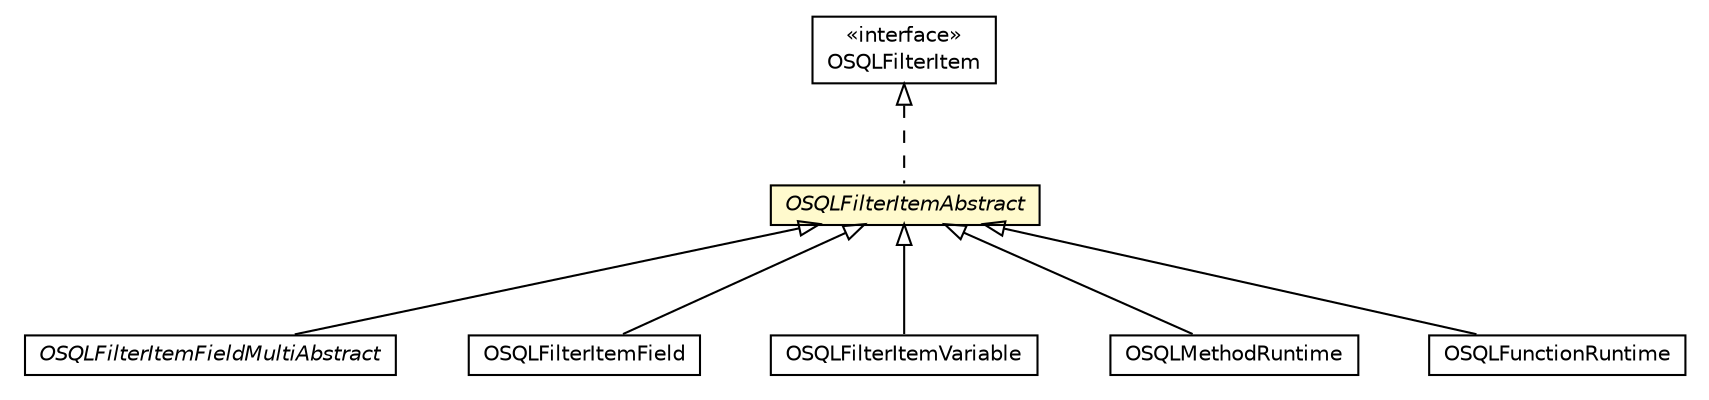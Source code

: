 #!/usr/local/bin/dot
#
# Class diagram 
# Generated by UMLGraph version R5_6-24-gf6e263 (http://www.umlgraph.org/)
#

digraph G {
	edge [fontname="Helvetica",fontsize=10,labelfontname="Helvetica",labelfontsize=10];
	node [fontname="Helvetica",fontsize=10,shape=plaintext];
	nodesep=0.25;
	ranksep=0.5;
	// com.orientechnologies.orient.core.sql.filter.OSQLFilterItemFieldMultiAbstract
	c3276469 [label=<<table title="com.orientechnologies.orient.core.sql.filter.OSQLFilterItemFieldMultiAbstract" border="0" cellborder="1" cellspacing="0" cellpadding="2" port="p" href="./OSQLFilterItemFieldMultiAbstract.html">
		<tr><td><table border="0" cellspacing="0" cellpadding="1">
<tr><td align="center" balign="center"><font face="Helvetica-Oblique"> OSQLFilterItemFieldMultiAbstract </font></td></tr>
		</table></td></tr>
		</table>>, URL="./OSQLFilterItemFieldMultiAbstract.html", fontname="Helvetica", fontcolor="black", fontsize=10.0];
	// com.orientechnologies.orient.core.sql.filter.OSQLFilterItemField
	c3276472 [label=<<table title="com.orientechnologies.orient.core.sql.filter.OSQLFilterItemField" border="0" cellborder="1" cellspacing="0" cellpadding="2" port="p" href="./OSQLFilterItemField.html">
		<tr><td><table border="0" cellspacing="0" cellpadding="1">
<tr><td align="center" balign="center"> OSQLFilterItemField </td></tr>
		</table></td></tr>
		</table>>, URL="./OSQLFilterItemField.html", fontname="Helvetica", fontcolor="black", fontsize=10.0];
	// com.orientechnologies.orient.core.sql.filter.OSQLFilterItem
	c3276478 [label=<<table title="com.orientechnologies.orient.core.sql.filter.OSQLFilterItem" border="0" cellborder="1" cellspacing="0" cellpadding="2" port="p" href="./OSQLFilterItem.html">
		<tr><td><table border="0" cellspacing="0" cellpadding="1">
<tr><td align="center" balign="center"> &#171;interface&#187; </td></tr>
<tr><td align="center" balign="center"> OSQLFilterItem </td></tr>
		</table></td></tr>
		</table>>, URL="./OSQLFilterItem.html", fontname="Helvetica", fontcolor="black", fontsize=10.0];
	// com.orientechnologies.orient.core.sql.filter.OSQLFilterItemAbstract
	c3276480 [label=<<table title="com.orientechnologies.orient.core.sql.filter.OSQLFilterItemAbstract" border="0" cellborder="1" cellspacing="0" cellpadding="2" port="p" bgcolor="lemonChiffon" href="./OSQLFilterItemAbstract.html">
		<tr><td><table border="0" cellspacing="0" cellpadding="1">
<tr><td align="center" balign="center"><font face="Helvetica-Oblique"> OSQLFilterItemAbstract </font></td></tr>
		</table></td></tr>
		</table>>, URL="./OSQLFilterItemAbstract.html", fontname="Helvetica", fontcolor="black", fontsize=10.0];
	// com.orientechnologies.orient.core.sql.filter.OSQLFilterItemVariable
	c3276481 [label=<<table title="com.orientechnologies.orient.core.sql.filter.OSQLFilterItemVariable" border="0" cellborder="1" cellspacing="0" cellpadding="2" port="p" href="./OSQLFilterItemVariable.html">
		<tr><td><table border="0" cellspacing="0" cellpadding="1">
<tr><td align="center" balign="center"> OSQLFilterItemVariable </td></tr>
		</table></td></tr>
		</table>>, URL="./OSQLFilterItemVariable.html", fontname="Helvetica", fontcolor="black", fontsize=10.0];
	// com.orientechnologies.orient.core.sql.method.OSQLMethodRuntime
	c3276697 [label=<<table title="com.orientechnologies.orient.core.sql.method.OSQLMethodRuntime" border="0" cellborder="1" cellspacing="0" cellpadding="2" port="p" href="../method/OSQLMethodRuntime.html">
		<tr><td><table border="0" cellspacing="0" cellpadding="1">
<tr><td align="center" balign="center"> OSQLMethodRuntime </td></tr>
		</table></td></tr>
		</table>>, URL="../method/OSQLMethodRuntime.html", fontname="Helvetica", fontcolor="black", fontsize=10.0];
	// com.orientechnologies.orient.core.sql.functions.OSQLFunctionRuntime
	c3276735 [label=<<table title="com.orientechnologies.orient.core.sql.functions.OSQLFunctionRuntime" border="0" cellborder="1" cellspacing="0" cellpadding="2" port="p" href="../functions/OSQLFunctionRuntime.html">
		<tr><td><table border="0" cellspacing="0" cellpadding="1">
<tr><td align="center" balign="center"> OSQLFunctionRuntime </td></tr>
		</table></td></tr>
		</table>>, URL="../functions/OSQLFunctionRuntime.html", fontname="Helvetica", fontcolor="black", fontsize=10.0];
	//com.orientechnologies.orient.core.sql.filter.OSQLFilterItemFieldMultiAbstract extends com.orientechnologies.orient.core.sql.filter.OSQLFilterItemAbstract
	c3276480:p -> c3276469:p [dir=back,arrowtail=empty];
	//com.orientechnologies.orient.core.sql.filter.OSQLFilterItemField extends com.orientechnologies.orient.core.sql.filter.OSQLFilterItemAbstract
	c3276480:p -> c3276472:p [dir=back,arrowtail=empty];
	//com.orientechnologies.orient.core.sql.filter.OSQLFilterItemAbstract implements com.orientechnologies.orient.core.sql.filter.OSQLFilterItem
	c3276478:p -> c3276480:p [dir=back,arrowtail=empty,style=dashed];
	//com.orientechnologies.orient.core.sql.filter.OSQLFilterItemVariable extends com.orientechnologies.orient.core.sql.filter.OSQLFilterItemAbstract
	c3276480:p -> c3276481:p [dir=back,arrowtail=empty];
	//com.orientechnologies.orient.core.sql.method.OSQLMethodRuntime extends com.orientechnologies.orient.core.sql.filter.OSQLFilterItemAbstract
	c3276480:p -> c3276697:p [dir=back,arrowtail=empty];
	//com.orientechnologies.orient.core.sql.functions.OSQLFunctionRuntime extends com.orientechnologies.orient.core.sql.filter.OSQLFilterItemAbstract
	c3276480:p -> c3276735:p [dir=back,arrowtail=empty];
}

